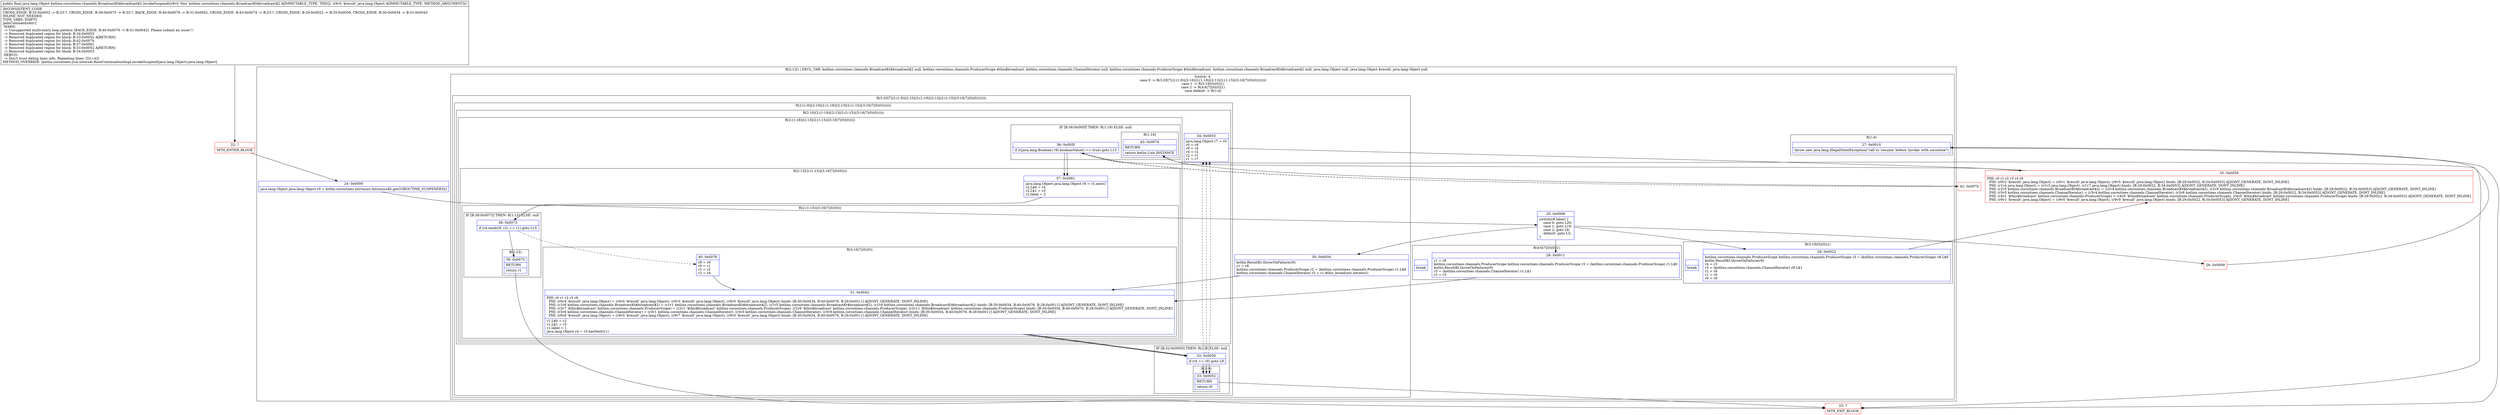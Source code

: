 digraph "CFG forkotlinx.coroutines.channels.BroadcastKt$broadcast$2.invokeSuspend(Ljava\/lang\/Object;)Ljava\/lang\/Object;" {
subgraph cluster_Region_965100211 {
label = "R(2:1|2) | DECL_VAR: kotlinx.coroutines.channels.BroadcastKt$broadcast$2 null, kotlinx.coroutines.channels.ProducerScope $this$broadcast, kotlinx.coroutines.channels.ChannelIterator null, kotlinx.coroutines.channels.ProducerScope $this$broadcast, kotlinx.coroutines.channels.BroadcastKt$broadcast$2 null, java.lang.Object null, java.lang.Object $result, java.lang.Object null\l";
node [shape=record,color=blue];
Node_24 [shape=record,label="{24\:\ 0x0000|java.lang.Object java.lang.Object r0 = kotlin.coroutines.intrinsics.IntrinsicsKt.getCOROUTINE_SUSPENDED()\l}"];
subgraph cluster_SwitchRegion_2477350 {
label = "Switch: 4
 case 0 -> R(3:20|7|(2:(1:9)|(2:10|(2:(1:18)|(2:13|(2:(1:15)|(3:16|7|(0)(0))))))))
 case 1 -> R(3:19|(0)(0)|1)
 case 2 -> R(4:6|7|(0)(0)|1)
 case default -> R(1:4)";
node [shape=record,color=blue];
Node_25 [shape=record,label="{25\:\ 0x0006|switch(r8.label) \{\l    case 0: goto L20;\l    case 1: goto L19;\l    case 2: goto L6;\l    default: goto L3;\l\}\l}"];
subgraph cluster_Region_1699964313 {
label = "R(3:20|7|(2:(1:9)|(2:10|(2:(1:18)|(2:13|(2:(1:15)|(3:16|7|(0)(0))))))))";
node [shape=record,color=blue];
Node_30 [shape=record,label="{30\:\ 0x0034|kotlin.ResultKt.throwOnFailure(r9)\lr1 = r8\lkotlinx.coroutines.channels.ProducerScope r2 = (kotlinx.coroutines.channels.ProducerScope) r1.L$0\lkotlinx.coroutines.channels.ChannelIterator r3 = r1.$this_broadcast.iterator()\l}"];
Node_31 [shape=record,label="{31\:\ 0x0042|PHI: r0 r1 r2 r3 r9 \l  PHI: (r0v4 '$result' java.lang.Object) = (r0v0 '$result' java.lang.Object), (r0v3 '$result' java.lang.Object), (r0v0 '$result' java.lang.Object) binds: [B:30:0x0034, B:40:0x0076, B:28:0x0011] A[DONT_GENERATE, DONT_INLINE]\l  PHI: (r1v6 kotlinx.coroutines.channels.BroadcastKt$broadcast$2) = (r1v1 kotlinx.coroutines.channels.BroadcastKt$broadcast$2), (r1v5 kotlinx.coroutines.channels.BroadcastKt$broadcast$2), (r1v8 kotlinx.coroutines.channels.BroadcastKt$broadcast$2) binds: [B:30:0x0034, B:40:0x0076, B:28:0x0011] A[DONT_GENERATE, DONT_INLINE]\l  PHI: (r2v7 '$this$broadcast' kotlinx.coroutines.channels.ProducerScope) = (r2v1 '$this$broadcast' kotlinx.coroutines.channels.ProducerScope), (r2v6 '$this$broadcast' kotlinx.coroutines.channels.ProducerScope), (r2v11 '$this$broadcast' kotlinx.coroutines.channels.ProducerScope) binds: [B:30:0x0034, B:40:0x0076, B:28:0x0011] A[DONT_GENERATE, DONT_INLINE]\l  PHI: (r3v6 kotlinx.coroutines.channels.ChannelIterator) = (r3v1 kotlinx.coroutines.channels.ChannelIterator), (r3v5 kotlinx.coroutines.channels.ChannelIterator), (r3v9 kotlinx.coroutines.channels.ChannelIterator) binds: [B:30:0x0034, B:40:0x0076, B:28:0x0011] A[DONT_GENERATE, DONT_INLINE]\l  PHI: (r9v8 '$result' java.lang.Object) = (r9v0 '$result' java.lang.Object), (r9v7 '$result' java.lang.Object), (r9v0 '$result' java.lang.Object) binds: [B:30:0x0034, B:40:0x0076, B:28:0x0011] A[DONT_GENERATE, DONT_INLINE]\l|r1.L$0 = r2\lr1.L$1 = r3\lr1.label = 1\ljava.lang.Object r4 = r3.hasNext(r1)\l}"];
subgraph cluster_Region_1422014632 {
label = "R(2:(1:9)|(2:10|(2:(1:18)|(2:13|(2:(1:15)|(3:16|7|(0)(0)))))))";
node [shape=record,color=blue];
subgraph cluster_IfRegion_1502002451 {
label = "IF [B:32:0x0050] THEN: R(1:9) ELSE: null";
node [shape=record,color=blue];
Node_32 [shape=record,label="{32\:\ 0x0050|if (r4 == r0) goto L9\l}"];
subgraph cluster_Region_1386147658 {
label = "R(1:9)";
node [shape=record,color=blue];
Node_33 [shape=record,label="{33\:\ 0x0052|RETURN\l|return r0\l}"];
}
}
subgraph cluster_Region_642470866 {
label = "R(2:10|(2:(1:18)|(2:13|(2:(1:15)|(3:16|7|(0)(0))))))";
node [shape=record,color=blue];
Node_34 [shape=record,label="{34\:\ 0x0053|java.lang.Object r7 = r0\lr0 = r9\lr9 = r4\lr4 = r2\lr2 = r1\lr1 = r7\l}"];
subgraph cluster_Region_1705796761 {
label = "R(2:(1:18)|(2:13|(2:(1:15)|(3:16|7|(0)(0)))))";
node [shape=record,color=blue];
subgraph cluster_IfRegion_2058710566 {
label = "IF [B:36:0x005f] THEN: R(1:18) ELSE: null";
node [shape=record,color=blue];
Node_36 [shape=record,label="{36\:\ 0x005f|if (((java.lang.Boolean) r9).booleanValue() == true) goto L13\l}"];
subgraph cluster_Region_1415037099 {
label = "R(1:18)";
node [shape=record,color=blue];
Node_43 [shape=record,label="{43\:\ 0x007d|RETURN\l|return kotlin.Unit.INSTANCE\l}"];
}
}
subgraph cluster_Region_914592495 {
label = "R(2:13|(2:(1:15)|(3:16|7|(0)(0))))";
node [shape=record,color=blue];
Node_37 [shape=record,label="{37\:\ 0x0061|java.lang.Object java.lang.Object r9 = r3.next()\lr2.L$0 = r4\lr2.L$1 = r3\lr2.label = 2\l}"];
subgraph cluster_Region_295024113 {
label = "R(2:(1:15)|(3:16|7|(0)(0)))";
node [shape=record,color=blue];
subgraph cluster_IfRegion_1744040711 {
label = "IF [B:38:0x0073] THEN: R(1:15) ELSE: null";
node [shape=record,color=blue];
Node_38 [shape=record,label="{38\:\ 0x0073|if (r4.send(r9, r2) == r1) goto L15\l}"];
subgraph cluster_Region_387679222 {
label = "R(1:15)";
node [shape=record,color=blue];
Node_39 [shape=record,label="{39\:\ 0x0075|RETURN\l|return r1\l}"];
}
}
subgraph cluster_Region_186644444 {
label = "R(3:16|7|(0)(0))";
node [shape=record,color=blue];
Node_40 [shape=record,label="{40\:\ 0x0076|r9 = r0\lr0 = r1\lr1 = r2\lr2 = r4\l}"];
Node_31 [shape=record,label="{31\:\ 0x0042|PHI: r0 r1 r2 r3 r9 \l  PHI: (r0v4 '$result' java.lang.Object) = (r0v0 '$result' java.lang.Object), (r0v3 '$result' java.lang.Object), (r0v0 '$result' java.lang.Object) binds: [B:30:0x0034, B:40:0x0076, B:28:0x0011] A[DONT_GENERATE, DONT_INLINE]\l  PHI: (r1v6 kotlinx.coroutines.channels.BroadcastKt$broadcast$2) = (r1v1 kotlinx.coroutines.channels.BroadcastKt$broadcast$2), (r1v5 kotlinx.coroutines.channels.BroadcastKt$broadcast$2), (r1v8 kotlinx.coroutines.channels.BroadcastKt$broadcast$2) binds: [B:30:0x0034, B:40:0x0076, B:28:0x0011] A[DONT_GENERATE, DONT_INLINE]\l  PHI: (r2v7 '$this$broadcast' kotlinx.coroutines.channels.ProducerScope) = (r2v1 '$this$broadcast' kotlinx.coroutines.channels.ProducerScope), (r2v6 '$this$broadcast' kotlinx.coroutines.channels.ProducerScope), (r2v11 '$this$broadcast' kotlinx.coroutines.channels.ProducerScope) binds: [B:30:0x0034, B:40:0x0076, B:28:0x0011] A[DONT_GENERATE, DONT_INLINE]\l  PHI: (r3v6 kotlinx.coroutines.channels.ChannelIterator) = (r3v1 kotlinx.coroutines.channels.ChannelIterator), (r3v5 kotlinx.coroutines.channels.ChannelIterator), (r3v9 kotlinx.coroutines.channels.ChannelIterator) binds: [B:30:0x0034, B:40:0x0076, B:28:0x0011] A[DONT_GENERATE, DONT_INLINE]\l  PHI: (r9v8 '$result' java.lang.Object) = (r9v0 '$result' java.lang.Object), (r9v7 '$result' java.lang.Object), (r9v0 '$result' java.lang.Object) binds: [B:30:0x0034, B:40:0x0076, B:28:0x0011] A[DONT_GENERATE, DONT_INLINE]\l|r1.L$0 = r2\lr1.L$1 = r3\lr1.label = 1\ljava.lang.Object r4 = r3.hasNext(r1)\l}"];
subgraph cluster_IfRegion_747661514 {
label = "IF [B:32:0x0050] THEN: R(0) ELSE: R(0)";
node [shape=record,color=blue];
Node_32 [shape=record,label="{32\:\ 0x0050|if (r4 == r0) goto L9\l}"];
subgraph cluster_Region_1183714157 {
label = "R(0)";
node [shape=record,color=blue];
}
subgraph cluster_Region_741792143 {
label = "R(0)";
node [shape=record,color=blue];
}
}
}
}
}
}
}
}
}
subgraph cluster_Region_174069311 {
label = "R(3:19|(0)(0)|1)";
node [shape=record,color=blue];
Node_29 [shape=record,label="{29\:\ 0x0022|kotlinx.coroutines.channels.ProducerScope kotlinx.coroutines.channels.ProducerScope r3 = (kotlinx.coroutines.channels.ProducerScope) r8.L$0\lkotlin.ResultKt.throwOnFailure(r9)\lr4 = r3\lr3 = (kotlinx.coroutines.channels.ChannelIterator) r8.L$1\lr2 = r8\lr1 = r0\lr0 = r9\l}"];
subgraph cluster_IfRegion_271637445 {
label = "IF [B:36:0x005f] THEN: R(0) ELSE: R(0)";
node [shape=record,color=blue];
Node_36 [shape=record,label="{36\:\ 0x005f|if (((java.lang.Boolean) r9).booleanValue() == true) goto L13\l}"];
subgraph cluster_Region_1535110662 {
label = "R(0)";
node [shape=record,color=blue];
}
subgraph cluster_Region_1830572903 {
label = "R(0)";
node [shape=record,color=blue];
}
}
Node_InsnContainer_2004620778 [shape=record,label="{|break\l}"];
}
subgraph cluster_Region_435846946 {
label = "R(4:6|7|(0)(0)|1)";
node [shape=record,color=blue];
Node_28 [shape=record,label="{28\:\ 0x0011|r1 = r8\lkotlinx.coroutines.channels.ProducerScope kotlinx.coroutines.channels.ProducerScope r3 = (kotlinx.coroutines.channels.ProducerScope) r1.L$0\lkotlin.ResultKt.throwOnFailure(r9)\lr3 = (kotlinx.coroutines.channels.ChannelIterator) r1.L$1\lr2 = r3\l}"];
Node_31 [shape=record,label="{31\:\ 0x0042|PHI: r0 r1 r2 r3 r9 \l  PHI: (r0v4 '$result' java.lang.Object) = (r0v0 '$result' java.lang.Object), (r0v3 '$result' java.lang.Object), (r0v0 '$result' java.lang.Object) binds: [B:30:0x0034, B:40:0x0076, B:28:0x0011] A[DONT_GENERATE, DONT_INLINE]\l  PHI: (r1v6 kotlinx.coroutines.channels.BroadcastKt$broadcast$2) = (r1v1 kotlinx.coroutines.channels.BroadcastKt$broadcast$2), (r1v5 kotlinx.coroutines.channels.BroadcastKt$broadcast$2), (r1v8 kotlinx.coroutines.channels.BroadcastKt$broadcast$2) binds: [B:30:0x0034, B:40:0x0076, B:28:0x0011] A[DONT_GENERATE, DONT_INLINE]\l  PHI: (r2v7 '$this$broadcast' kotlinx.coroutines.channels.ProducerScope) = (r2v1 '$this$broadcast' kotlinx.coroutines.channels.ProducerScope), (r2v6 '$this$broadcast' kotlinx.coroutines.channels.ProducerScope), (r2v11 '$this$broadcast' kotlinx.coroutines.channels.ProducerScope) binds: [B:30:0x0034, B:40:0x0076, B:28:0x0011] A[DONT_GENERATE, DONT_INLINE]\l  PHI: (r3v6 kotlinx.coroutines.channels.ChannelIterator) = (r3v1 kotlinx.coroutines.channels.ChannelIterator), (r3v5 kotlinx.coroutines.channels.ChannelIterator), (r3v9 kotlinx.coroutines.channels.ChannelIterator) binds: [B:30:0x0034, B:40:0x0076, B:28:0x0011] A[DONT_GENERATE, DONT_INLINE]\l  PHI: (r9v8 '$result' java.lang.Object) = (r9v0 '$result' java.lang.Object), (r9v7 '$result' java.lang.Object), (r9v0 '$result' java.lang.Object) binds: [B:30:0x0034, B:40:0x0076, B:28:0x0011] A[DONT_GENERATE, DONT_INLINE]\l|r1.L$0 = r2\lr1.L$1 = r3\lr1.label = 1\ljava.lang.Object r4 = r3.hasNext(r1)\l}"];
subgraph cluster_IfRegion_1074931310 {
label = "IF [B:32:0x0050] THEN: R(0) ELSE: R(0)";
node [shape=record,color=blue];
Node_32 [shape=record,label="{32\:\ 0x0050|if (r4 == r0) goto L9\l}"];
subgraph cluster_Region_1627653683 {
label = "R(0)";
node [shape=record,color=blue];
}
subgraph cluster_Region_1169148875 {
label = "R(0)";
node [shape=record,color=blue];
}
}
Node_InsnContainer_1244082034 [shape=record,label="{|break\l}"];
}
subgraph cluster_Region_1566814361 {
label = "R(1:4)";
node [shape=record,color=blue];
Node_27 [shape=record,label="{27\:\ 0x0010|throw new java.lang.IllegalStateException(\"call to 'resume' before 'invoke' with coroutine\")\l}"];
}
}
}
Node_22 [shape=record,color=red,label="{22\:\ ?|MTH_ENTER_BLOCK\l}"];
Node_26 [shape=record,color=red,label="{26\:\ 0x0009}"];
Node_23 [shape=record,color=red,label="{23\:\ ?|MTH_EXIT_BLOCK\l}"];
Node_35 [shape=record,color=red,label="{35\:\ 0x0059|PHI: r0 r1 r2 r3 r4 r9 \l  PHI: (r0v2 '$result' java.lang.Object) = (r0v1 '$result' java.lang.Object), (r0v5 '$result' java.lang.Object) binds: [B:29:0x0022, B:34:0x0053] A[DONT_GENERATE, DONT_INLINE]\l  PHI: (r1v4 java.lang.Object) = (r1v3 java.lang.Object), (r1v7 java.lang.Object) binds: [B:29:0x0022, B:34:0x0053] A[DONT_GENERATE, DONT_INLINE]\l  PHI: (r2v5 kotlinx.coroutines.channels.BroadcastKt$broadcast$2) = (r2v4 kotlinx.coroutines.channels.BroadcastKt$broadcast$2), (r2v8 kotlinx.coroutines.channels.BroadcastKt$broadcast$2) binds: [B:29:0x0022, B:34:0x0053] A[DONT_GENERATE, DONT_INLINE]\l  PHI: (r3v5 kotlinx.coroutines.channels.ChannelIterator) = (r3v4 kotlinx.coroutines.channels.ChannelIterator), (r3v6 kotlinx.coroutines.channels.ChannelIterator) binds: [B:29:0x0022, B:34:0x0053] A[DONT_GENERATE, DONT_INLINE]\l  PHI: (r4v1 '$this$broadcast' kotlinx.coroutines.channels.ProducerScope) = (r4v0 '$this$broadcast' kotlinx.coroutines.channels.ProducerScope), (r4v5 '$this$broadcast' kotlinx.coroutines.channels.ProducerScope) binds: [B:29:0x0022, B:34:0x0053] A[DONT_GENERATE, DONT_INLINE]\l  PHI: (r9v1 '$result' java.lang.Object) = (r9v0 '$result' java.lang.Object), (r9v9 '$result' java.lang.Object) binds: [B:29:0x0022, B:34:0x0053] A[DONT_GENERATE, DONT_INLINE]\l}"];
Node_42 [shape=record,color=red,label="{42\:\ 0x007b}"];
MethodNode[shape=record,label="{public final java.lang.Object kotlinx.coroutines.channels.BroadcastKt$broadcast$2.invokeSuspend((r8v0 'this' kotlinx.coroutines.channels.BroadcastKt$broadcast$2 A[IMMUTABLE_TYPE, THIS]), (r9v0 '$result' java.lang.Object A[IMMUTABLE_TYPE, METHOD_ARGUMENT]))  | INCONSISTENT_CODE\lCROSS_EDGE: B:33:0x0052 \-\> B:23:?, CROSS_EDGE: B:39:0x0075 \-\> B:23:?, BACK_EDGE: B:40:0x0076 \-\> B:31:0x0042, CROSS_EDGE: B:43:0x007d \-\> B:23:?, CROSS_EDGE: B:29:0x0022 \-\> B:35:0x0059, CROSS_EDGE: B:30:0x0034 \-\> B:31:0x0042\lINLINE_NOT_NEEDED\lTYPE_VARS: EMPTY\lJadxCommentsAttr\{\l WARN: \l \-\> Unsupported multi\-entry loop pattern (BACK_EDGE: B:40:0x0076 \-\> B:31:0x0042). Please submit an issue!!!\l \-\> Removed duplicated region for block: B:34:0x0053 \l \-\> Removed duplicated region for block: B:33:0x0052 A[RETURN]\l \-\> Removed duplicated region for block: B:42:0x007b \l \-\> Removed duplicated region for block: B:37:0x0061 \l \-\> Removed duplicated region for block: B:33:0x0052 A[RETURN]\l \-\> Removed duplicated region for block: B:34:0x0053 \l DEBUG: \l \-\> Don't trust debug lines info. Repeating lines: [52=4]\}\lMETHOD_OVERRIDE: [kotlin.coroutines.jvm.internal.BaseContinuationImpl.invokeSuspend(java.lang.Object):java.lang.Object]\l}"];
MethodNode -> Node_22;Node_24 -> Node_25;
Node_25 -> Node_26;
Node_25 -> Node_28;
Node_25 -> Node_29;
Node_25 -> Node_30;
Node_30 -> Node_31;
Node_31 -> Node_32;
Node_32 -> Node_33;
Node_32 -> Node_34[style=dashed];
Node_33 -> Node_23;
Node_34 -> Node_35;
Node_36 -> Node_37;
Node_36 -> Node_42[style=dashed];
Node_43 -> Node_23;
Node_37 -> Node_38;
Node_38 -> Node_39;
Node_38 -> Node_40[style=dashed];
Node_39 -> Node_23;
Node_40 -> Node_31;
Node_31 -> Node_32;
Node_32 -> Node_33;
Node_32 -> Node_34[style=dashed];
Node_29 -> Node_35;
Node_36 -> Node_37;
Node_36 -> Node_42[style=dashed];
Node_28 -> Node_31;
Node_31 -> Node_32;
Node_32 -> Node_33;
Node_32 -> Node_34[style=dashed];
Node_27 -> Node_23;
Node_22 -> Node_24;
Node_26 -> Node_27;
Node_35 -> Node_36;
Node_42 -> Node_43;
}

